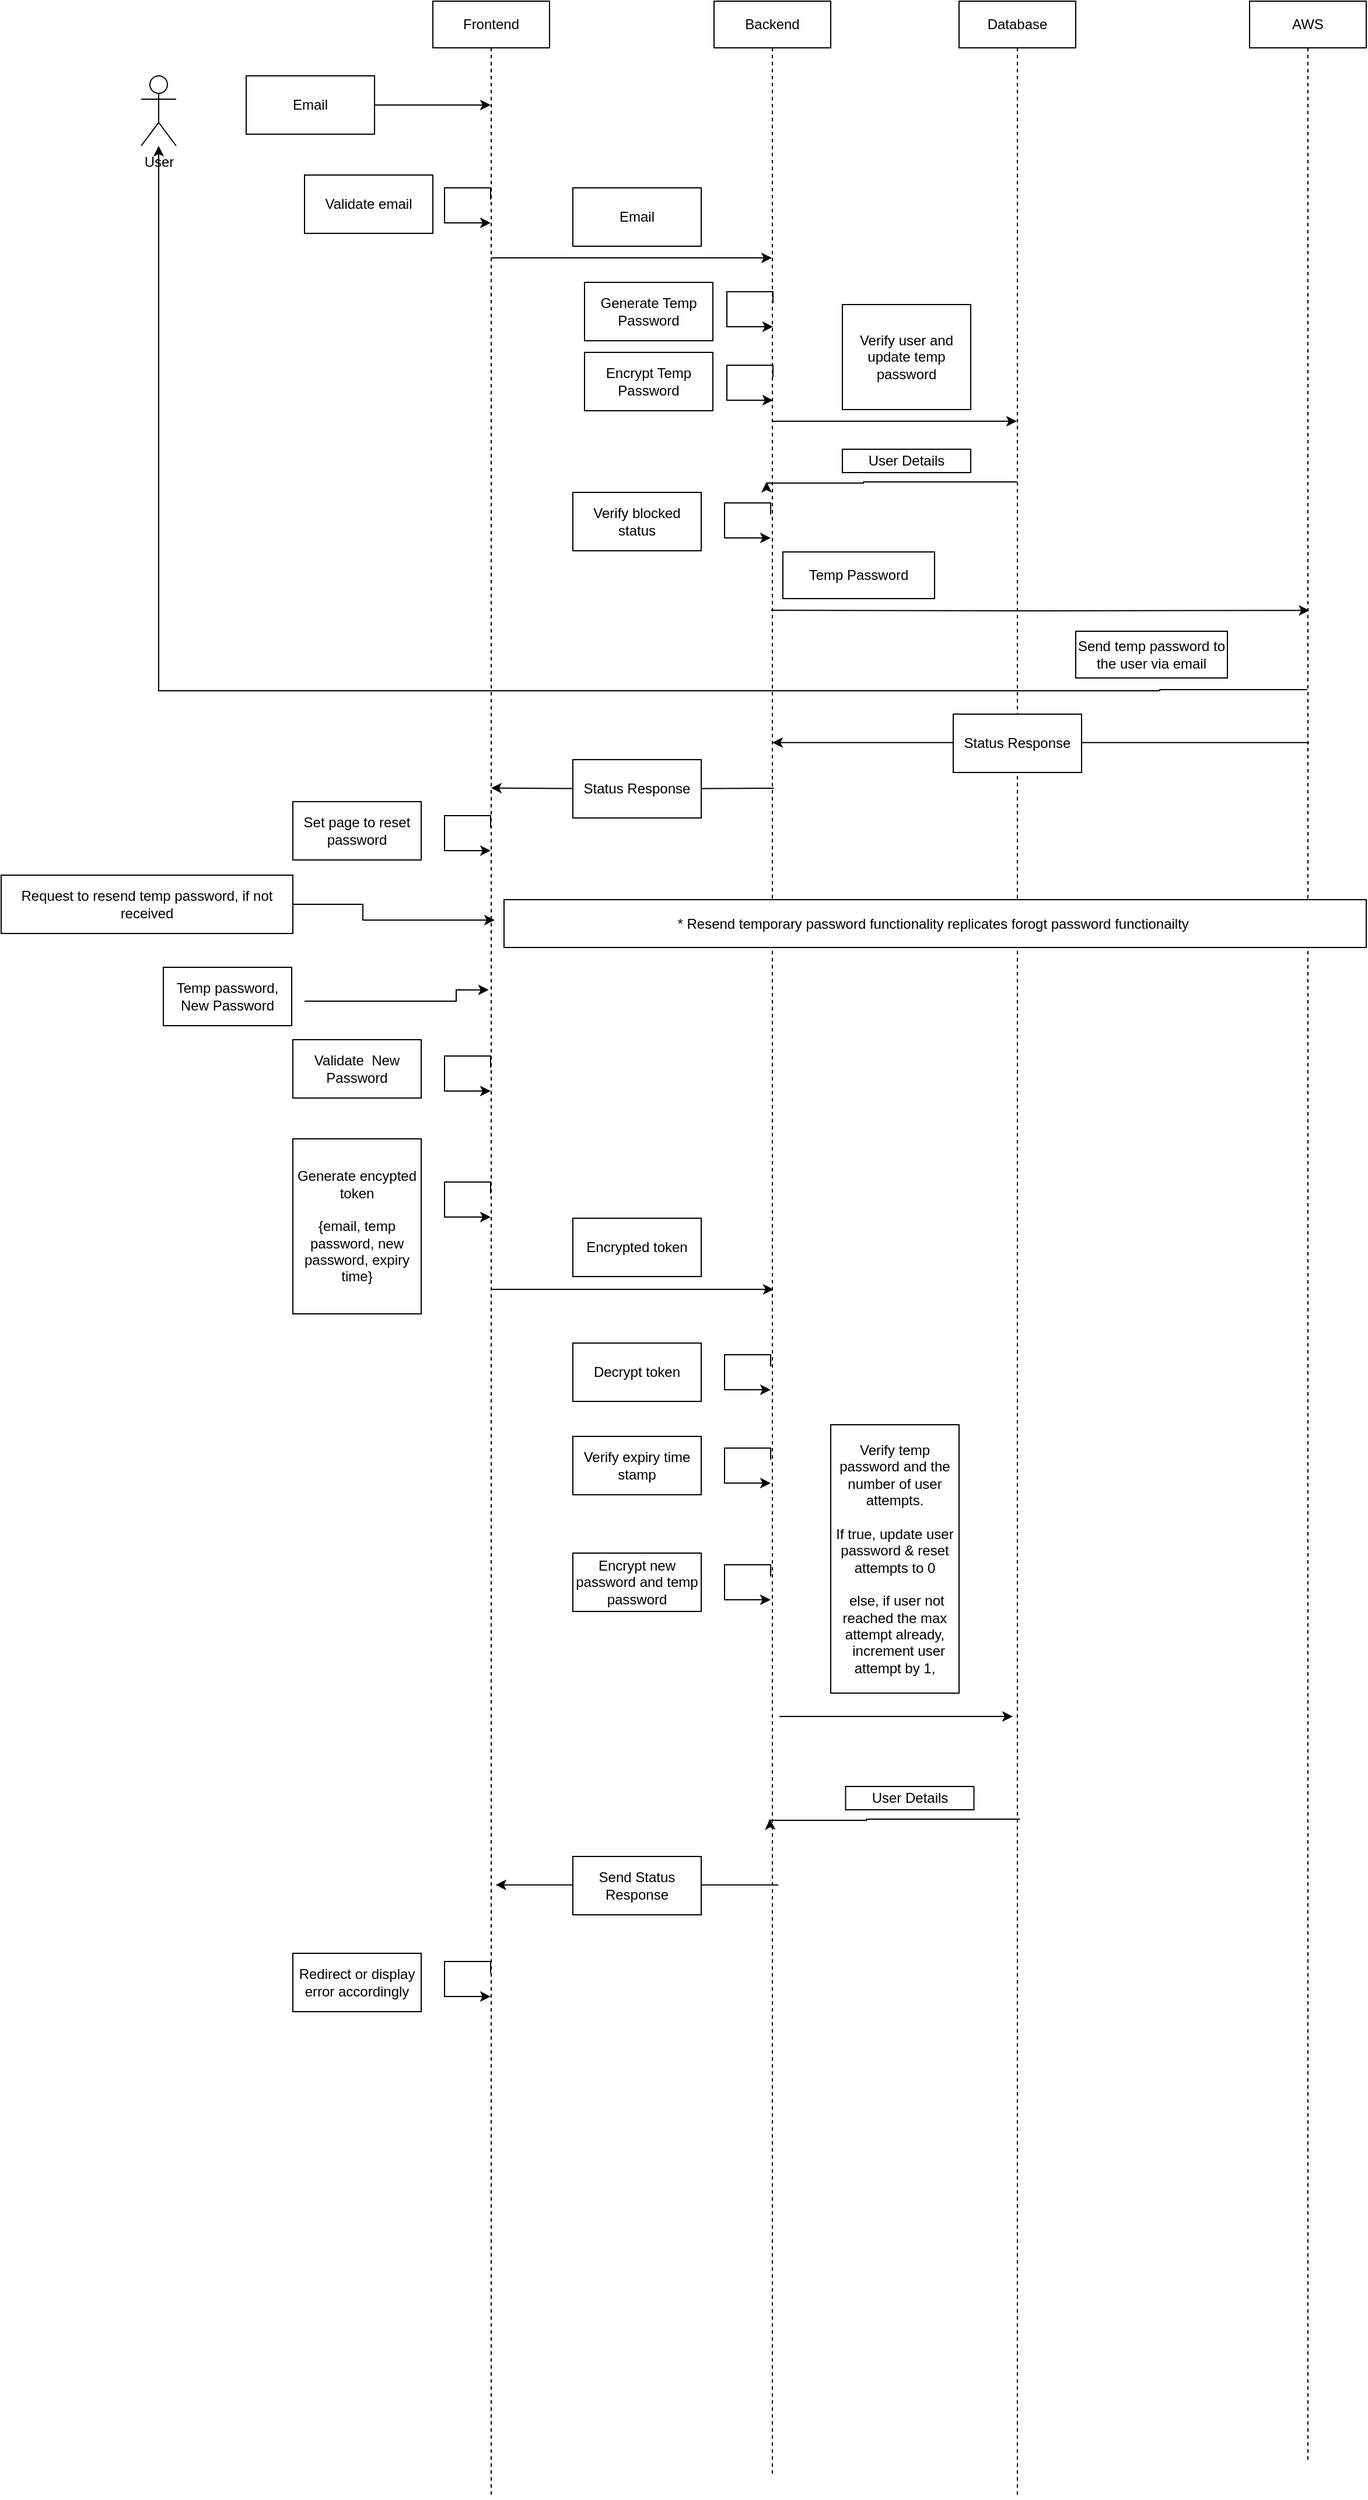 <mxfile version="22.1.18" type="device">
  <diagram name="Page-1" id="ADdnZNFPhiC1YL75WqlX">
    <mxGraphModel dx="1750" dy="870" grid="1" gridSize="10" guides="1" tooltips="1" connect="1" arrows="1" fold="1" page="1" pageScale="1" pageWidth="850" pageHeight="1100" math="0" shadow="0">
      <root>
        <mxCell id="0" />
        <mxCell id="1" parent="0" />
        <mxCell id="UUXd9PpIRvEqFofyWrx6-1" style="edgeStyle=orthogonalEdgeStyle;rounded=0;orthogonalLoop=1;jettySize=auto;html=1;curved=0;" edge="1" parent="1" source="UUXd9PpIRvEqFofyWrx6-2" target="UUXd9PpIRvEqFofyWrx6-4">
          <mxGeometry relative="1" as="geometry">
            <Array as="points">
              <mxPoint x="600" y="260" />
              <mxPoint x="600" y="260" />
            </Array>
          </mxGeometry>
        </mxCell>
        <mxCell id="UUXd9PpIRvEqFofyWrx6-2" value="Frontend" style="shape=umlLifeline;perimeter=lifelinePerimeter;whiteSpace=wrap;html=1;container=1;dropTarget=0;collapsible=0;recursiveResize=0;outlineConnect=0;portConstraint=eastwest;newEdgeStyle={&quot;curved&quot;:0,&quot;rounded&quot;:0};" vertex="1" parent="1">
          <mxGeometry x="370" y="40" width="100" height="2140" as="geometry" />
        </mxCell>
        <mxCell id="UUXd9PpIRvEqFofyWrx6-3" style="edgeStyle=orthogonalEdgeStyle;rounded=0;orthogonalLoop=1;jettySize=auto;html=1;curved=0;" edge="1" parent="1" source="UUXd9PpIRvEqFofyWrx6-4" target="UUXd9PpIRvEqFofyWrx6-5">
          <mxGeometry relative="1" as="geometry">
            <Array as="points">
              <mxPoint x="731" y="400" />
              <mxPoint x="731" y="400" />
            </Array>
          </mxGeometry>
        </mxCell>
        <mxCell id="UUXd9PpIRvEqFofyWrx6-4" value="Backend" style="shape=umlLifeline;perimeter=lifelinePerimeter;whiteSpace=wrap;html=1;container=1;dropTarget=0;collapsible=0;recursiveResize=0;outlineConnect=0;portConstraint=eastwest;newEdgeStyle={&quot;curved&quot;:0,&quot;rounded&quot;:0};" vertex="1" parent="1">
          <mxGeometry x="611" y="40" width="100" height="2120" as="geometry" />
        </mxCell>
        <mxCell id="UUXd9PpIRvEqFofyWrx6-5" value="Database" style="shape=umlLifeline;perimeter=lifelinePerimeter;whiteSpace=wrap;html=1;container=1;dropTarget=0;collapsible=0;recursiveResize=0;outlineConnect=0;portConstraint=eastwest;newEdgeStyle={&quot;curved&quot;:0,&quot;rounded&quot;:0};" vertex="1" parent="1">
          <mxGeometry x="821" y="40" width="100" height="2140" as="geometry" />
        </mxCell>
        <mxCell id="UUXd9PpIRvEqFofyWrx6-6" value="User" style="shape=umlActor;verticalLabelPosition=bottom;verticalAlign=top;html=1;" vertex="1" parent="1">
          <mxGeometry x="120" y="104" width="30" height="60" as="geometry" />
        </mxCell>
        <mxCell id="UUXd9PpIRvEqFofyWrx6-7" style="rounded=0;orthogonalLoop=1;jettySize=auto;html=1;" edge="1" parent="1" source="UUXd9PpIRvEqFofyWrx6-8" target="UUXd9PpIRvEqFofyWrx6-2">
          <mxGeometry relative="1" as="geometry" />
        </mxCell>
        <mxCell id="UUXd9PpIRvEqFofyWrx6-8" value="Email" style="html=1;whiteSpace=wrap;" vertex="1" parent="1">
          <mxGeometry x="210" y="104" width="110" height="50" as="geometry" />
        </mxCell>
        <mxCell id="UUXd9PpIRvEqFofyWrx6-9" value="Email" style="html=1;whiteSpace=wrap;" vertex="1" parent="1">
          <mxGeometry x="490" y="200" width="110" height="50" as="geometry" />
        </mxCell>
        <mxCell id="UUXd9PpIRvEqFofyWrx6-14" value="Verify user and update temp password" style="html=1;whiteSpace=wrap;" vertex="1" parent="1">
          <mxGeometry x="721" y="300" width="110" height="90" as="geometry" />
        </mxCell>
        <mxCell id="UUXd9PpIRvEqFofyWrx6-16" style="edgeStyle=orthogonalEdgeStyle;rounded=0;orthogonalLoop=1;jettySize=auto;html=1;curved=0;" edge="1" parent="1">
          <mxGeometry relative="1" as="geometry">
            <mxPoint x="870.5" y="452" as="sourcePoint" />
            <mxPoint x="656" y="452" as="targetPoint" />
            <Array as="points">
              <mxPoint x="739" y="452" />
              <mxPoint x="739" y="453" />
            </Array>
          </mxGeometry>
        </mxCell>
        <mxCell id="UUXd9PpIRvEqFofyWrx6-17" value="User Details" style="html=1;whiteSpace=wrap;" vertex="1" parent="1">
          <mxGeometry x="721" y="424" width="110" height="20" as="geometry" />
        </mxCell>
        <mxCell id="UUXd9PpIRvEqFofyWrx6-18" style="edgeStyle=orthogonalEdgeStyle;rounded=0;orthogonalLoop=1;jettySize=auto;html=1;curved=0;" edge="1" parent="1">
          <mxGeometry relative="1" as="geometry">
            <mxPoint x="661.5" y="299" as="sourcePoint" />
            <mxPoint x="661.5" y="319" as="targetPoint" />
            <Array as="points">
              <mxPoint x="622" y="289" />
            </Array>
          </mxGeometry>
        </mxCell>
        <mxCell id="UUXd9PpIRvEqFofyWrx6-19" value="Generate Temp Password" style="html=1;whiteSpace=wrap;" vertex="1" parent="1">
          <mxGeometry x="500" y="281" width="110" height="50" as="geometry" />
        </mxCell>
        <mxCell id="UUXd9PpIRvEqFofyWrx6-26" value="AWS" style="shape=umlLifeline;perimeter=lifelinePerimeter;whiteSpace=wrap;html=1;container=1;dropTarget=0;collapsible=0;recursiveResize=0;outlineConnect=0;portConstraint=eastwest;newEdgeStyle={&quot;curved&quot;:0,&quot;rounded&quot;:0};" vertex="1" parent="1">
          <mxGeometry x="1070" y="40" width="100" height="2110" as="geometry" />
        </mxCell>
        <mxCell id="UUXd9PpIRvEqFofyWrx6-27" style="edgeStyle=orthogonalEdgeStyle;rounded=0;orthogonalLoop=1;jettySize=auto;html=1;curved=0;entryX=0.512;entryY=0.765;entryDx=0;entryDy=0;entryPerimeter=0;" edge="1" parent="1">
          <mxGeometry relative="1" as="geometry">
            <Array as="points" />
            <mxPoint x="660" y="562" as="sourcePoint" />
            <mxPoint x="1121.2" y="562.15" as="targetPoint" />
          </mxGeometry>
        </mxCell>
        <mxCell id="UUXd9PpIRvEqFofyWrx6-28" value="Temp Password" style="html=1;whiteSpace=wrap;" vertex="1" parent="1">
          <mxGeometry x="670" y="512" width="130" height="40" as="geometry" />
        </mxCell>
        <mxCell id="UUXd9PpIRvEqFofyWrx6-29" style="edgeStyle=orthogonalEdgeStyle;rounded=0;orthogonalLoop=1;jettySize=auto;html=1;curved=0;" edge="1" parent="1" source="UUXd9PpIRvEqFofyWrx6-26" target="UUXd9PpIRvEqFofyWrx6-6">
          <mxGeometry relative="1" as="geometry">
            <mxPoint x="1124.5" y="630" as="sourcePoint" />
            <mxPoint x="130" y="300" as="targetPoint" />
            <Array as="points">
              <mxPoint x="993" y="630" />
              <mxPoint x="130" y="631" />
            </Array>
          </mxGeometry>
        </mxCell>
        <mxCell id="UUXd9PpIRvEqFofyWrx6-30" value="Send temp password to the user via email" style="html=1;whiteSpace=wrap;" vertex="1" parent="1">
          <mxGeometry x="921" y="580" width="130" height="40" as="geometry" />
        </mxCell>
        <mxCell id="UUXd9PpIRvEqFofyWrx6-31" style="edgeStyle=orthogonalEdgeStyle;rounded=0;orthogonalLoop=1;jettySize=auto;html=1;curved=0;" edge="1" parent="1">
          <mxGeometry relative="1" as="geometry">
            <mxPoint x="661.5" y="362" as="sourcePoint" />
            <mxPoint x="661.5" y="382" as="targetPoint" />
            <Array as="points">
              <mxPoint x="622" y="352" />
            </Array>
          </mxGeometry>
        </mxCell>
        <mxCell id="UUXd9PpIRvEqFofyWrx6-32" value="Encrypt Temp Password" style="html=1;whiteSpace=wrap;" vertex="1" parent="1">
          <mxGeometry x="500" y="341" width="110" height="50" as="geometry" />
        </mxCell>
        <mxCell id="UUXd9PpIRvEqFofyWrx6-33" style="edgeStyle=orthogonalEdgeStyle;rounded=0;orthogonalLoop=1;jettySize=auto;html=1;curved=0;" edge="1" parent="1">
          <mxGeometry relative="1" as="geometry">
            <mxPoint x="419.5" y="748" as="sourcePoint" />
            <mxPoint x="419.5" y="768" as="targetPoint" />
            <Array as="points">
              <mxPoint x="380" y="738" />
            </Array>
          </mxGeometry>
        </mxCell>
        <mxCell id="UUXd9PpIRvEqFofyWrx6-34" value="Verify blocked status" style="html=1;whiteSpace=wrap;" vertex="1" parent="1">
          <mxGeometry x="490" y="461" width="110" height="50" as="geometry" />
        </mxCell>
        <mxCell id="UUXd9PpIRvEqFofyWrx6-35" style="edgeStyle=orthogonalEdgeStyle;rounded=0;orthogonalLoop=1;jettySize=auto;html=1;curved=0;entryX=0.5;entryY=0.313;entryDx=0;entryDy=0;entryPerimeter=0;" edge="1" parent="1">
          <mxGeometry relative="1" as="geometry">
            <mxPoint x="662.25" y="714.56" as="sourcePoint" />
            <mxPoint x="420" y="714.38" as="targetPoint" />
            <Array as="points" />
          </mxGeometry>
        </mxCell>
        <mxCell id="UUXd9PpIRvEqFofyWrx6-36" value="Status Response" style="html=1;whiteSpace=wrap;" vertex="1" parent="1">
          <mxGeometry x="490" y="690" width="110" height="50" as="geometry" />
        </mxCell>
        <mxCell id="UUXd9PpIRvEqFofyWrx6-37" value="Set page to reset password" style="html=1;whiteSpace=wrap;" vertex="1" parent="1">
          <mxGeometry x="250" y="726" width="110" height="50" as="geometry" />
        </mxCell>
        <mxCell id="UUXd9PpIRvEqFofyWrx6-39" value="Temp password,&lt;br&gt;New Password" style="html=1;whiteSpace=wrap;" vertex="1" parent="1">
          <mxGeometry x="139" y="868" width="110" height="50" as="geometry" />
        </mxCell>
        <mxCell id="UUXd9PpIRvEqFofyWrx6-42" style="edgeStyle=orthogonalEdgeStyle;rounded=0;orthogonalLoop=1;jettySize=auto;html=1;curved=0;" edge="1" parent="1">
          <mxGeometry relative="1" as="geometry">
            <mxPoint x="419.5" y="210" as="sourcePoint" />
            <mxPoint x="419.5" y="230" as="targetPoint" />
            <Array as="points">
              <mxPoint x="380" y="200" />
            </Array>
          </mxGeometry>
        </mxCell>
        <mxCell id="UUXd9PpIRvEqFofyWrx6-43" value="Validate email" style="html=1;whiteSpace=wrap;" vertex="1" parent="1">
          <mxGeometry x="260" y="189" width="110" height="50" as="geometry" />
        </mxCell>
        <mxCell id="UUXd9PpIRvEqFofyWrx6-45" style="edgeStyle=orthogonalEdgeStyle;rounded=0;orthogonalLoop=1;jettySize=auto;html=1;curved=0;" edge="1" parent="1">
          <mxGeometry relative="1" as="geometry">
            <mxPoint x="419.5" y="954" as="sourcePoint" />
            <mxPoint x="419.5" y="974" as="targetPoint" />
            <Array as="points">
              <mxPoint x="380" y="944" />
            </Array>
          </mxGeometry>
        </mxCell>
        <mxCell id="UUXd9PpIRvEqFofyWrx6-46" value="Validate&amp;nbsp; New Password" style="html=1;whiteSpace=wrap;" vertex="1" parent="1">
          <mxGeometry x="250" y="930" width="110" height="50" as="geometry" />
        </mxCell>
        <mxCell id="UUXd9PpIRvEqFofyWrx6-47" style="edgeStyle=orthogonalEdgeStyle;rounded=0;orthogonalLoop=1;jettySize=auto;html=1;curved=0;" edge="1" parent="1">
          <mxGeometry relative="1" as="geometry">
            <Array as="points">
              <mxPoint x="601" y="1144" />
              <mxPoint x="601" y="1144" />
            </Array>
            <mxPoint x="420" y="1144" as="sourcePoint" />
            <mxPoint x="662" y="1144" as="targetPoint" />
          </mxGeometry>
        </mxCell>
        <mxCell id="UUXd9PpIRvEqFofyWrx6-48" style="edgeStyle=orthogonalEdgeStyle;rounded=0;orthogonalLoop=1;jettySize=auto;html=1;curved=0;" edge="1" parent="1">
          <mxGeometry relative="1" as="geometry">
            <mxPoint x="419.5" y="1062" as="sourcePoint" />
            <mxPoint x="419.5" y="1082" as="targetPoint" />
            <Array as="points">
              <mxPoint x="380" y="1052" />
            </Array>
          </mxGeometry>
        </mxCell>
        <mxCell id="UUXd9PpIRvEqFofyWrx6-49" value="Generate encypted token&lt;br&gt;&lt;br&gt;{email, temp password, new password, expiry time}" style="html=1;whiteSpace=wrap;" vertex="1" parent="1">
          <mxGeometry x="250" y="1015" width="110" height="150" as="geometry" />
        </mxCell>
        <mxCell id="UUXd9PpIRvEqFofyWrx6-50" style="edgeStyle=orthogonalEdgeStyle;rounded=0;orthogonalLoop=1;jettySize=auto;html=1;entryX=0.479;entryY=0.381;entryDx=0;entryDy=0;entryPerimeter=0;" edge="1" parent="1">
          <mxGeometry relative="1" as="geometry">
            <mxPoint x="260" y="897" as="sourcePoint" />
            <mxPoint x="417.9" y="887.34" as="targetPoint" />
            <Array as="points">
              <mxPoint x="390" y="897" />
              <mxPoint x="390" y="887" />
            </Array>
          </mxGeometry>
        </mxCell>
        <mxCell id="UUXd9PpIRvEqFofyWrx6-51" value="Encrypted token" style="html=1;whiteSpace=wrap;" vertex="1" parent="1">
          <mxGeometry x="490" y="1083" width="110" height="50" as="geometry" />
        </mxCell>
        <mxCell id="UUXd9PpIRvEqFofyWrx6-52" style="edgeStyle=orthogonalEdgeStyle;rounded=0;orthogonalLoop=1;jettySize=auto;html=1;curved=0;" edge="1" parent="1">
          <mxGeometry relative="1" as="geometry">
            <mxPoint x="659.5" y="1210" as="sourcePoint" />
            <mxPoint x="659.5" y="1230" as="targetPoint" />
            <Array as="points">
              <mxPoint x="620" y="1200" />
            </Array>
          </mxGeometry>
        </mxCell>
        <mxCell id="UUXd9PpIRvEqFofyWrx6-54" value="Decrypt token" style="html=1;whiteSpace=wrap;" vertex="1" parent="1">
          <mxGeometry x="490" y="1190" width="110" height="50" as="geometry" />
        </mxCell>
        <mxCell id="UUXd9PpIRvEqFofyWrx6-55" style="edgeStyle=orthogonalEdgeStyle;rounded=0;orthogonalLoop=1;jettySize=auto;html=1;curved=0;" edge="1" parent="1">
          <mxGeometry relative="1" as="geometry">
            <mxPoint x="659.5" y="1290" as="sourcePoint" />
            <mxPoint x="659.5" y="1310" as="targetPoint" />
            <Array as="points">
              <mxPoint x="620" y="1280" />
            </Array>
          </mxGeometry>
        </mxCell>
        <mxCell id="UUXd9PpIRvEqFofyWrx6-56" value="Verify expiry time stamp" style="html=1;whiteSpace=wrap;" vertex="1" parent="1">
          <mxGeometry x="490" y="1270" width="110" height="50" as="geometry" />
        </mxCell>
        <mxCell id="UUXd9PpIRvEqFofyWrx6-57" style="edgeStyle=orthogonalEdgeStyle;rounded=0;orthogonalLoop=1;jettySize=auto;html=1;curved=0;" edge="1" parent="1">
          <mxGeometry relative="1" as="geometry">
            <mxPoint x="659.5" y="480" as="sourcePoint" />
            <mxPoint x="659.5" y="500" as="targetPoint" />
            <Array as="points">
              <mxPoint x="620" y="470" />
            </Array>
          </mxGeometry>
        </mxCell>
        <mxCell id="UUXd9PpIRvEqFofyWrx6-58" style="edgeStyle=orthogonalEdgeStyle;rounded=0;orthogonalLoop=1;jettySize=auto;html=1;curved=0;" edge="1" parent="1">
          <mxGeometry relative="1" as="geometry">
            <mxPoint x="659.5" y="1390" as="sourcePoint" />
            <mxPoint x="659.5" y="1410" as="targetPoint" />
            <Array as="points">
              <mxPoint x="620" y="1380" />
            </Array>
          </mxGeometry>
        </mxCell>
        <mxCell id="UUXd9PpIRvEqFofyWrx6-59" value="Encrypt new password and temp password" style="html=1;whiteSpace=wrap;" vertex="1" parent="1">
          <mxGeometry x="490" y="1370" width="110" height="50" as="geometry" />
        </mxCell>
        <mxCell id="UUXd9PpIRvEqFofyWrx6-60" style="edgeStyle=orthogonalEdgeStyle;rounded=0;orthogonalLoop=1;jettySize=auto;html=1;curved=0;" edge="1" parent="1">
          <mxGeometry relative="1" as="geometry">
            <Array as="points">
              <mxPoint x="828" y="1510" />
              <mxPoint x="828" y="1510" />
            </Array>
            <mxPoint x="667" y="1510" as="sourcePoint" />
            <mxPoint x="867" y="1510" as="targetPoint" />
          </mxGeometry>
        </mxCell>
        <mxCell id="UUXd9PpIRvEqFofyWrx6-61" value="Verify temp password and the number of user attempts. &lt;br&gt;&lt;br&gt;If true, update user password &amp;amp; reset attempts to 0&lt;br&gt;&lt;br&gt;&amp;nbsp;else, if user not reached the max attempt already,&lt;br&gt;&amp;nbsp; increment user attempt by 1," style="html=1;whiteSpace=wrap;" vertex="1" parent="1">
          <mxGeometry x="711" y="1260" width="110" height="230" as="geometry" />
        </mxCell>
        <mxCell id="UUXd9PpIRvEqFofyWrx6-65" style="edgeStyle=orthogonalEdgeStyle;rounded=0;orthogonalLoop=1;jettySize=auto;html=1;curved=0;" edge="1" parent="1">
          <mxGeometry relative="1" as="geometry">
            <mxPoint x="873.25" y="1598" as="sourcePoint" />
            <mxPoint x="658.75" y="1598" as="targetPoint" />
            <Array as="points">
              <mxPoint x="741.75" y="1598" />
              <mxPoint x="741.75" y="1599" />
            </Array>
          </mxGeometry>
        </mxCell>
        <mxCell id="UUXd9PpIRvEqFofyWrx6-66" value="User Details" style="html=1;whiteSpace=wrap;" vertex="1" parent="1">
          <mxGeometry x="723.75" y="1570" width="110" height="20" as="geometry" />
        </mxCell>
        <mxCell id="UUXd9PpIRvEqFofyWrx6-69" style="edgeStyle=orthogonalEdgeStyle;rounded=0;orthogonalLoop=1;jettySize=auto;html=1;curved=0;entryX=0.5;entryY=0.313;entryDx=0;entryDy=0;entryPerimeter=0;" edge="1" parent="1">
          <mxGeometry relative="1" as="geometry">
            <mxPoint x="666.12" y="1654.38" as="sourcePoint" />
            <mxPoint x="423.87" y="1654.38" as="targetPoint" />
            <Array as="points" />
          </mxGeometry>
        </mxCell>
        <mxCell id="UUXd9PpIRvEqFofyWrx6-70" value="Send Status Response" style="html=1;whiteSpace=wrap;" vertex="1" parent="1">
          <mxGeometry x="490" y="1630" width="110" height="50" as="geometry" />
        </mxCell>
        <mxCell id="UUXd9PpIRvEqFofyWrx6-71" style="edgeStyle=orthogonalEdgeStyle;rounded=0;orthogonalLoop=1;jettySize=auto;html=1;curved=0;" edge="1" parent="1">
          <mxGeometry relative="1" as="geometry">
            <mxPoint x="419.5" y="1730" as="sourcePoint" />
            <mxPoint x="419.5" y="1750" as="targetPoint" />
            <Array as="points">
              <mxPoint x="380" y="1720" />
            </Array>
          </mxGeometry>
        </mxCell>
        <mxCell id="UUXd9PpIRvEqFofyWrx6-72" value="Redirect or display error accordingly" style="html=1;whiteSpace=wrap;" vertex="1" parent="1">
          <mxGeometry x="250" y="1713" width="110" height="50" as="geometry" />
        </mxCell>
        <mxCell id="UUXd9PpIRvEqFofyWrx6-73" value="* Resend temporary password functionality replicates forogt password functionailty&amp;nbsp;" style="html=1;whiteSpace=wrap;" vertex="1" parent="1">
          <mxGeometry x="431" y="810" width="739" height="41" as="geometry" />
        </mxCell>
        <mxCell id="UUXd9PpIRvEqFofyWrx6-75" style="edgeStyle=orthogonalEdgeStyle;rounded=0;orthogonalLoop=1;jettySize=auto;html=1;entryX=0.53;entryY=0.368;entryDx=0;entryDy=0;entryPerimeter=0;" edge="1" parent="1" source="UUXd9PpIRvEqFofyWrx6-74" target="UUXd9PpIRvEqFofyWrx6-2">
          <mxGeometry relative="1" as="geometry" />
        </mxCell>
        <mxCell id="UUXd9PpIRvEqFofyWrx6-74" value="Request to resend temp password, if not received" style="html=1;whiteSpace=wrap;" vertex="1" parent="1">
          <mxGeometry y="789" width="250" height="50" as="geometry" />
        </mxCell>
        <mxCell id="UUXd9PpIRvEqFofyWrx6-76" style="edgeStyle=orthogonalEdgeStyle;rounded=0;orthogonalLoop=1;jettySize=auto;html=1;curved=0;entryX=0.5;entryY=0.313;entryDx=0;entryDy=0;entryPerimeter=0;" edge="1" parent="1">
          <mxGeometry relative="1" as="geometry">
            <mxPoint x="1121" y="675.38" as="sourcePoint" />
            <mxPoint x="661" y="675.38" as="targetPoint" />
            <Array as="points" />
          </mxGeometry>
        </mxCell>
        <mxCell id="UUXd9PpIRvEqFofyWrx6-77" value="Status Response" style="html=1;whiteSpace=wrap;" vertex="1" parent="1">
          <mxGeometry x="816" y="651" width="110" height="50" as="geometry" />
        </mxCell>
      </root>
    </mxGraphModel>
  </diagram>
</mxfile>
